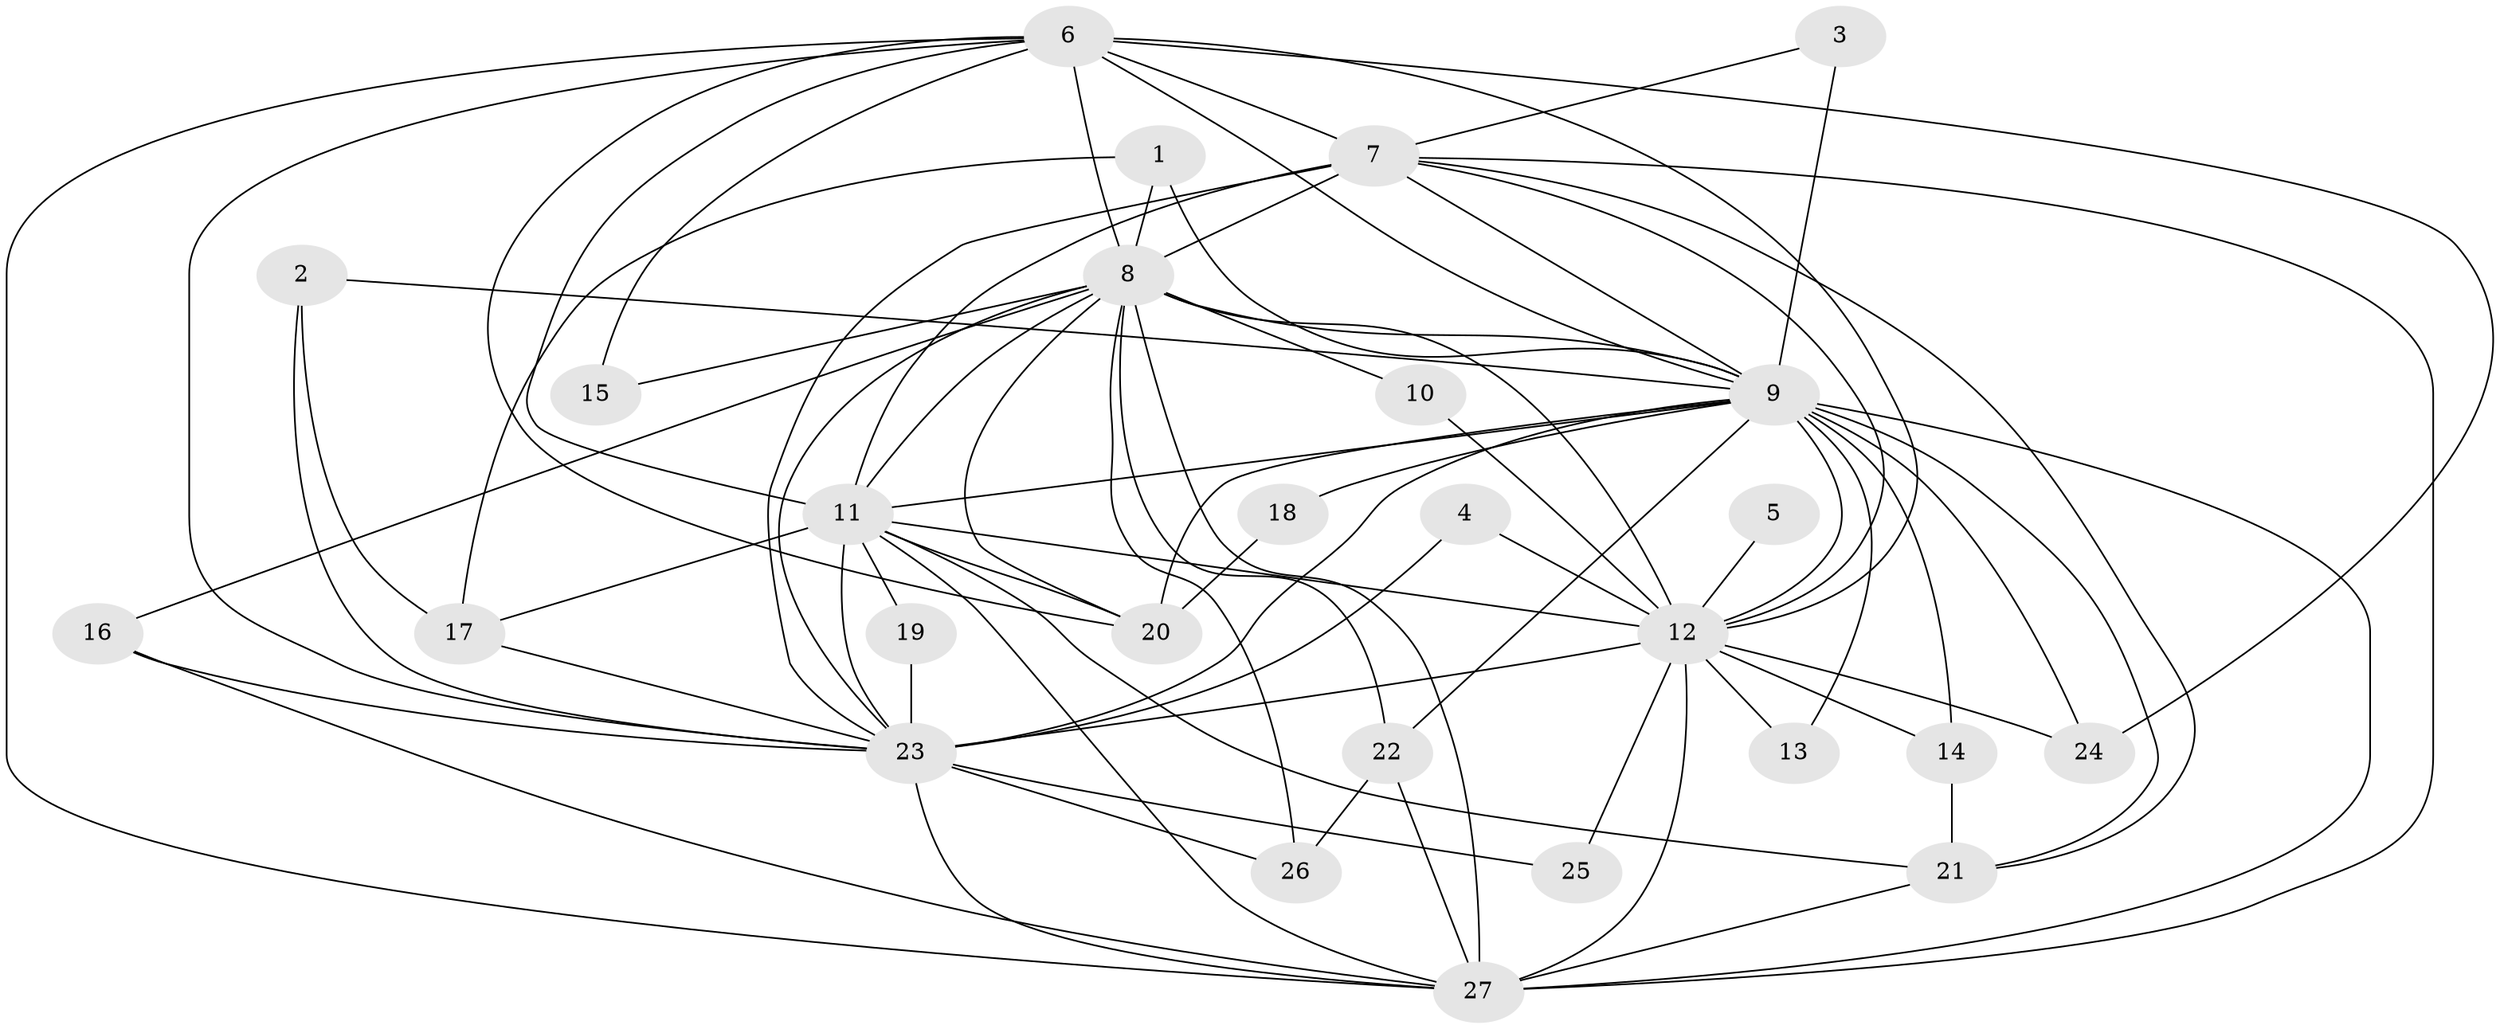 // original degree distribution, {23: 0.018867924528301886, 14: 0.018867924528301886, 15: 0.018867924528301886, 13: 0.05660377358490566, 16: 0.03773584905660377, 17: 0.018867924528301886, 12: 0.018867924528301886, 4: 0.09433962264150944, 3: 0.20754716981132076, 2: 0.49056603773584906, 5: 0.018867924528301886}
// Generated by graph-tools (version 1.1) at 2025/49/03/09/25 03:49:44]
// undirected, 27 vertices, 76 edges
graph export_dot {
graph [start="1"]
  node [color=gray90,style=filled];
  1;
  2;
  3;
  4;
  5;
  6;
  7;
  8;
  9;
  10;
  11;
  12;
  13;
  14;
  15;
  16;
  17;
  18;
  19;
  20;
  21;
  22;
  23;
  24;
  25;
  26;
  27;
  1 -- 8 [weight=1.0];
  1 -- 9 [weight=1.0];
  1 -- 17 [weight=1.0];
  2 -- 9 [weight=1.0];
  2 -- 17 [weight=1.0];
  2 -- 23 [weight=1.0];
  3 -- 7 [weight=1.0];
  3 -- 9 [weight=1.0];
  4 -- 12 [weight=1.0];
  4 -- 23 [weight=1.0];
  5 -- 12 [weight=1.0];
  6 -- 7 [weight=1.0];
  6 -- 8 [weight=1.0];
  6 -- 9 [weight=2.0];
  6 -- 11 [weight=1.0];
  6 -- 12 [weight=2.0];
  6 -- 15 [weight=1.0];
  6 -- 20 [weight=1.0];
  6 -- 23 [weight=2.0];
  6 -- 24 [weight=1.0];
  6 -- 27 [weight=1.0];
  7 -- 8 [weight=3.0];
  7 -- 9 [weight=1.0];
  7 -- 11 [weight=1.0];
  7 -- 12 [weight=2.0];
  7 -- 21 [weight=1.0];
  7 -- 23 [weight=2.0];
  7 -- 27 [weight=1.0];
  8 -- 9 [weight=1.0];
  8 -- 10 [weight=1.0];
  8 -- 11 [weight=1.0];
  8 -- 12 [weight=2.0];
  8 -- 15 [weight=1.0];
  8 -- 16 [weight=1.0];
  8 -- 20 [weight=1.0];
  8 -- 22 [weight=1.0];
  8 -- 23 [weight=2.0];
  8 -- 26 [weight=1.0];
  8 -- 27 [weight=1.0];
  9 -- 11 [weight=2.0];
  9 -- 12 [weight=3.0];
  9 -- 13 [weight=1.0];
  9 -- 14 [weight=1.0];
  9 -- 18 [weight=1.0];
  9 -- 20 [weight=1.0];
  9 -- 21 [weight=1.0];
  9 -- 22 [weight=1.0];
  9 -- 23 [weight=3.0];
  9 -- 24 [weight=1.0];
  9 -- 27 [weight=1.0];
  10 -- 12 [weight=1.0];
  11 -- 12 [weight=2.0];
  11 -- 17 [weight=1.0];
  11 -- 19 [weight=1.0];
  11 -- 20 [weight=1.0];
  11 -- 21 [weight=1.0];
  11 -- 23 [weight=2.0];
  11 -- 27 [weight=1.0];
  12 -- 13 [weight=1.0];
  12 -- 14 [weight=1.0];
  12 -- 23 [weight=5.0];
  12 -- 24 [weight=1.0];
  12 -- 25 [weight=1.0];
  12 -- 27 [weight=3.0];
  14 -- 21 [weight=1.0];
  16 -- 23 [weight=1.0];
  16 -- 27 [weight=1.0];
  17 -- 23 [weight=1.0];
  18 -- 20 [weight=1.0];
  19 -- 23 [weight=2.0];
  21 -- 27 [weight=1.0];
  22 -- 26 [weight=1.0];
  22 -- 27 [weight=1.0];
  23 -- 25 [weight=1.0];
  23 -- 26 [weight=1.0];
  23 -- 27 [weight=2.0];
}
